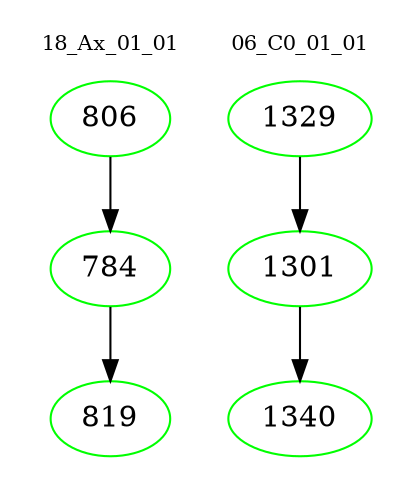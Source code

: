 digraph{
subgraph cluster_0 {
color = white
label = "18_Ax_01_01";
fontsize=10;
T0_806 [label="806", color="green"]
T0_806 -> T0_784 [color="black"]
T0_784 [label="784", color="green"]
T0_784 -> T0_819 [color="black"]
T0_819 [label="819", color="green"]
}
subgraph cluster_1 {
color = white
label = "06_C0_01_01";
fontsize=10;
T1_1329 [label="1329", color="green"]
T1_1329 -> T1_1301 [color="black"]
T1_1301 [label="1301", color="green"]
T1_1301 -> T1_1340 [color="black"]
T1_1340 [label="1340", color="green"]
}
}
